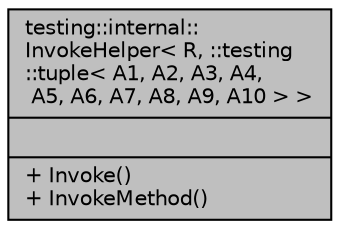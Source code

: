 digraph "testing::internal::InvokeHelper&lt; R, ::testing::tuple&lt; A1, A2, A3, A4, A5, A6, A7, A8, A9, A10 &gt; &gt;"
{
  edge [fontname="Helvetica",fontsize="10",labelfontname="Helvetica",labelfontsize="10"];
  node [fontname="Helvetica",fontsize="10",shape=record];
  Node1 [label="{testing::internal::\lInvokeHelper\< R, ::testing\l::tuple\< A1, A2, A3, A4,\l A5, A6, A7, A8, A9, A10 \> \>\n||+ Invoke()\l+ InvokeMethod()\l}",height=0.2,width=0.4,color="black", fillcolor="grey75", style="filled", fontcolor="black"];
}

